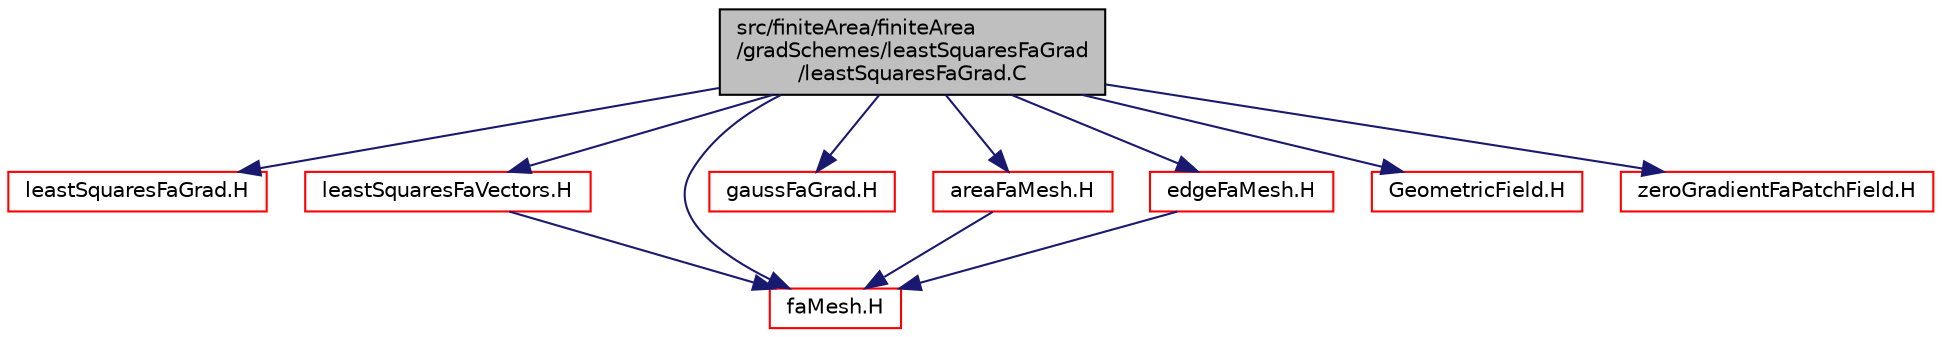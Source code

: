 digraph "src/finiteArea/finiteArea/gradSchemes/leastSquaresFaGrad/leastSquaresFaGrad.C"
{
  bgcolor="transparent";
  edge [fontname="Helvetica",fontsize="10",labelfontname="Helvetica",labelfontsize="10"];
  node [fontname="Helvetica",fontsize="10",shape=record];
  Node1 [label="src/finiteArea/finiteArea\l/gradSchemes/leastSquaresFaGrad\l/leastSquaresFaGrad.C",height=0.2,width=0.4,color="black", fillcolor="grey75", style="filled" fontcolor="black"];
  Node1 -> Node2 [color="midnightblue",fontsize="10",style="solid",fontname="Helvetica"];
  Node2 [label="leastSquaresFaGrad.H",height=0.2,width=0.4,color="red",URL="$leastSquaresFaGrad_8H.html"];
  Node1 -> Node3 [color="midnightblue",fontsize="10",style="solid",fontname="Helvetica"];
  Node3 [label="leastSquaresFaVectors.H",height=0.2,width=0.4,color="red",URL="$leastSquaresFaVectors_8H.html"];
  Node3 -> Node4 [color="midnightblue",fontsize="10",style="solid",fontname="Helvetica"];
  Node4 [label="faMesh.H",height=0.2,width=0.4,color="red",URL="$faMesh_8H.html"];
  Node1 -> Node5 [color="midnightblue",fontsize="10",style="solid",fontname="Helvetica"];
  Node5 [label="gaussFaGrad.H",height=0.2,width=0.4,color="red",URL="$gaussFaGrad_8H.html"];
  Node1 -> Node4 [color="midnightblue",fontsize="10",style="solid",fontname="Helvetica"];
  Node1 -> Node6 [color="midnightblue",fontsize="10",style="solid",fontname="Helvetica"];
  Node6 [label="areaFaMesh.H",height=0.2,width=0.4,color="red",URL="$areaFaMesh_8H.html"];
  Node6 -> Node4 [color="midnightblue",fontsize="10",style="solid",fontname="Helvetica"];
  Node1 -> Node7 [color="midnightblue",fontsize="10",style="solid",fontname="Helvetica"];
  Node7 [label="edgeFaMesh.H",height=0.2,width=0.4,color="red",URL="$edgeFaMesh_8H.html"];
  Node7 -> Node4 [color="midnightblue",fontsize="10",style="solid",fontname="Helvetica"];
  Node1 -> Node8 [color="midnightblue",fontsize="10",style="solid",fontname="Helvetica"];
  Node8 [label="GeometricField.H",height=0.2,width=0.4,color="red",URL="$GeometricField_8H.html"];
  Node1 -> Node9 [color="midnightblue",fontsize="10",style="solid",fontname="Helvetica"];
  Node9 [label="zeroGradientFaPatchField.H",height=0.2,width=0.4,color="red",URL="$zeroGradientFaPatchField_8H.html"];
}

